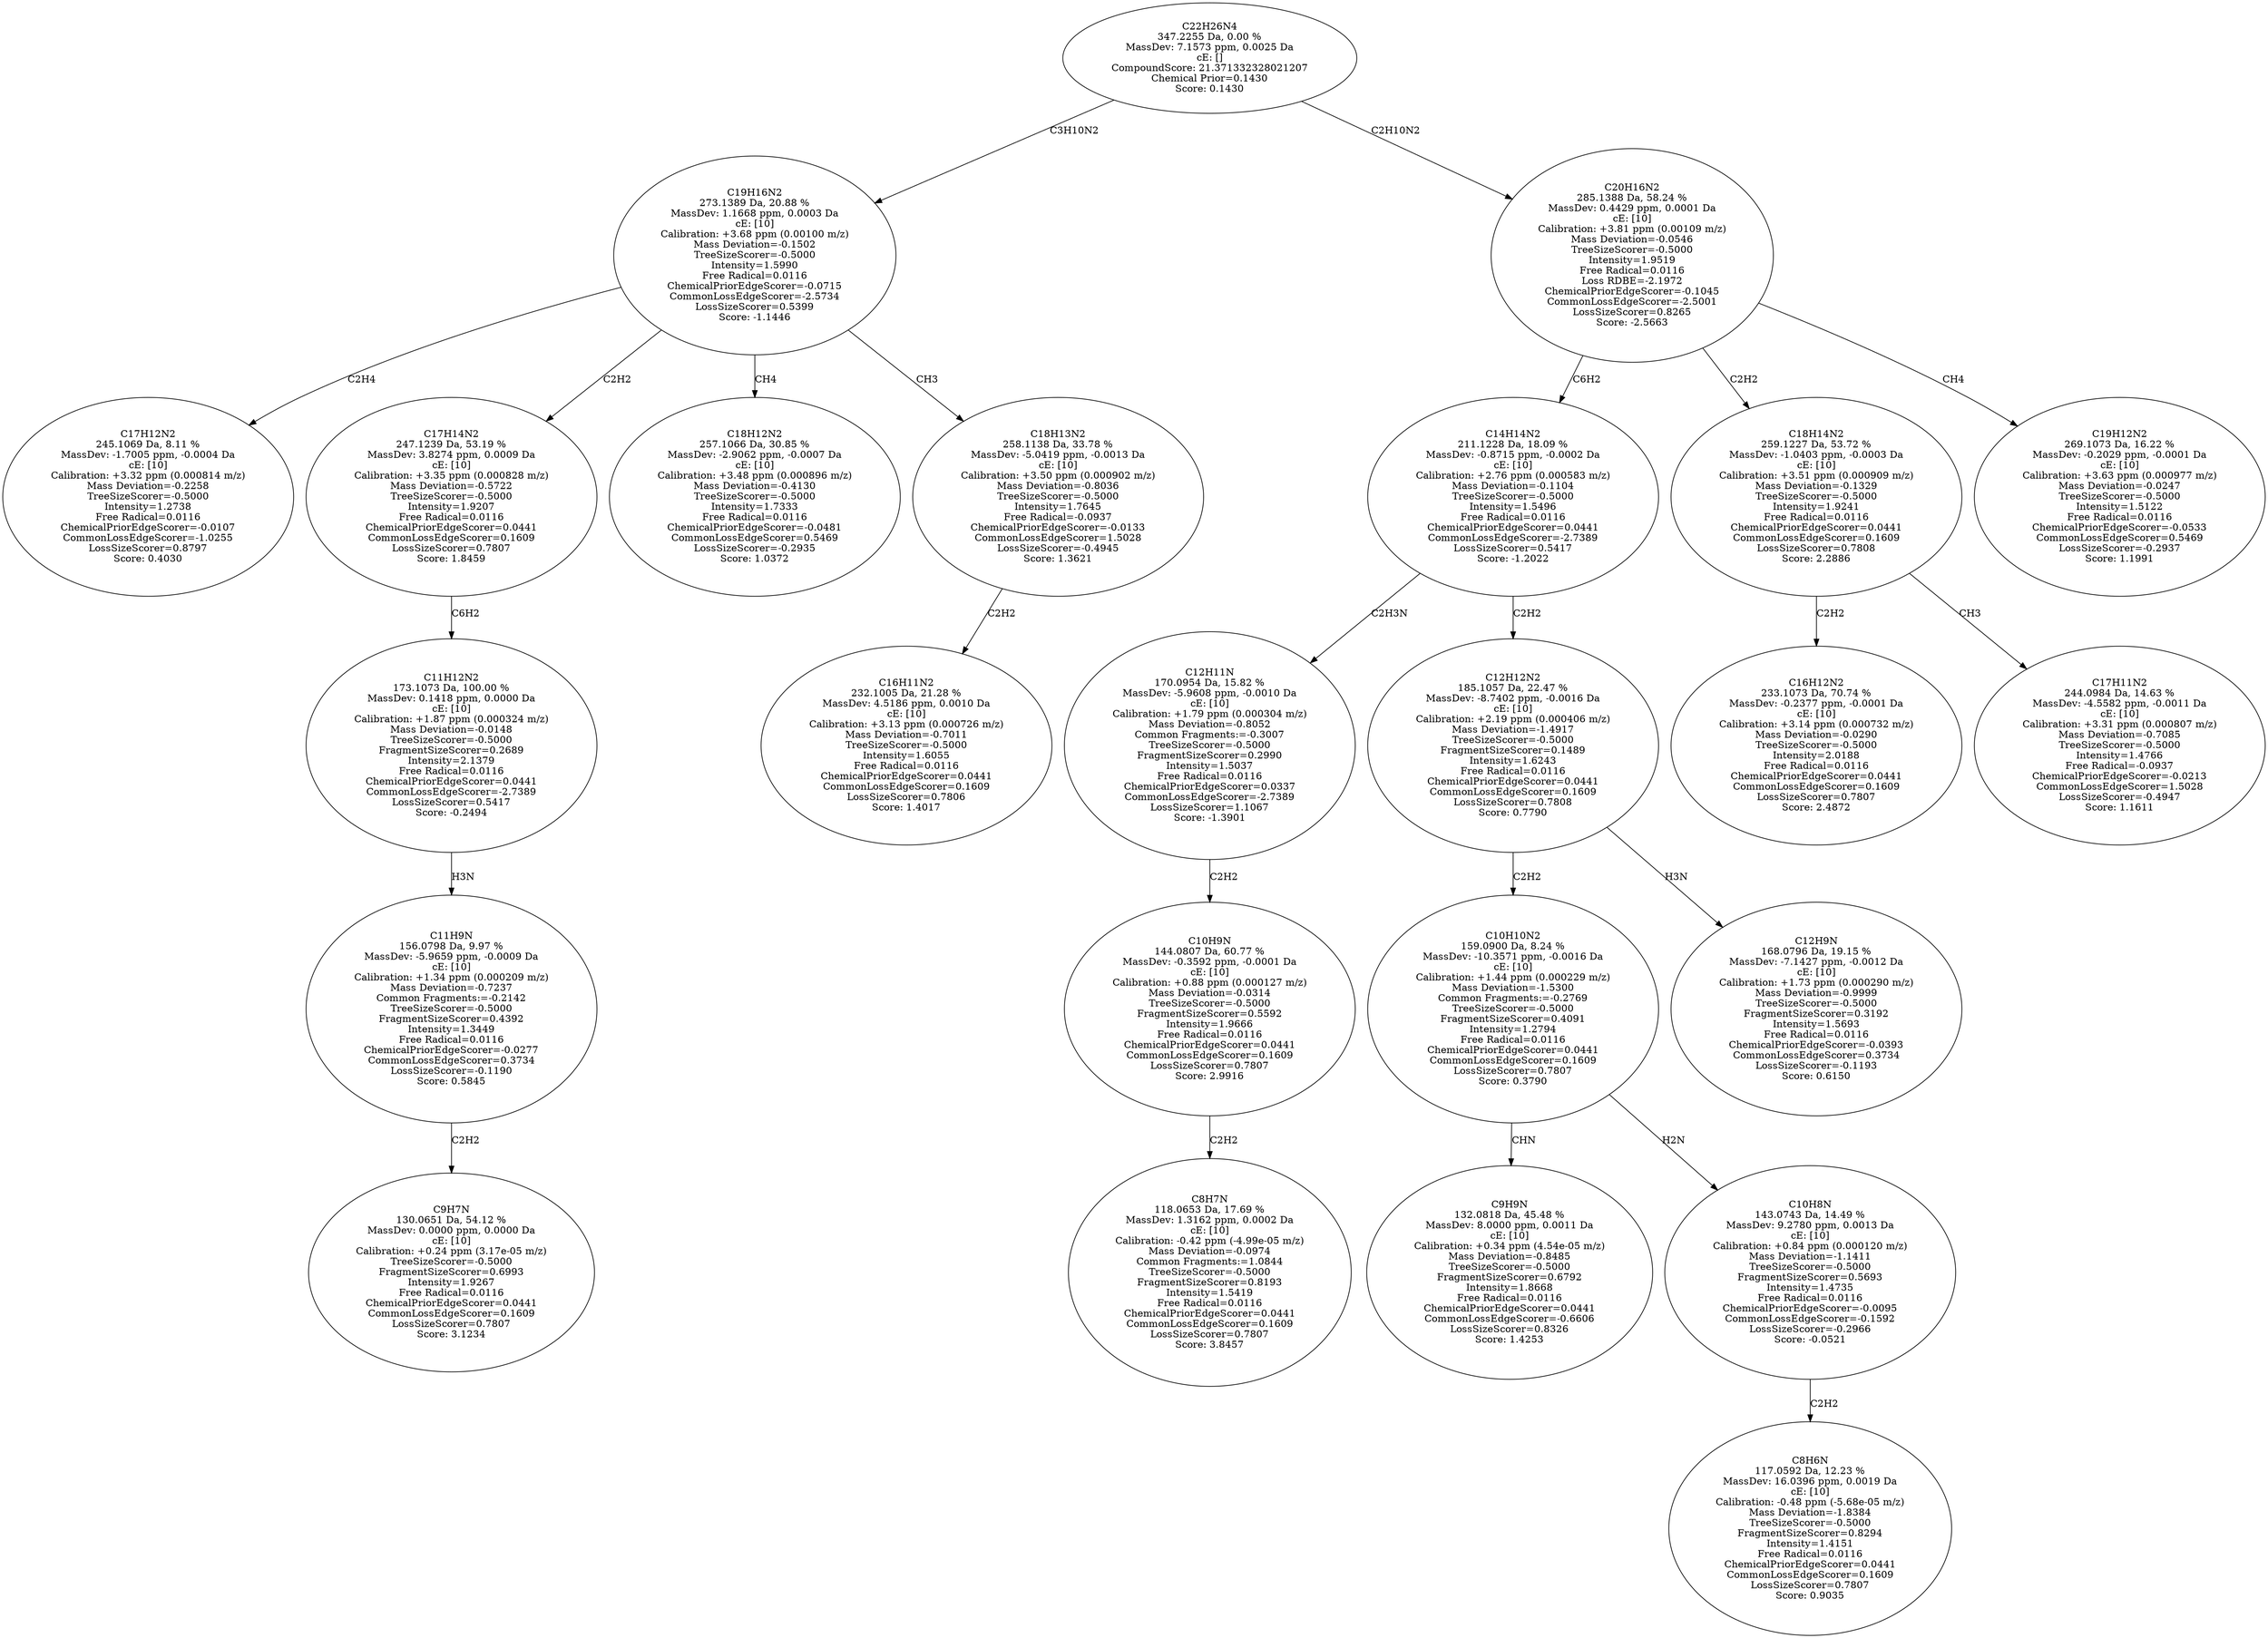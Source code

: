 strict digraph {
v1 [label="C17H12N2\n245.1069 Da, 8.11 %\nMassDev: -1.7005 ppm, -0.0004 Da\ncE: [10]\nCalibration: +3.32 ppm (0.000814 m/z)\nMass Deviation=-0.2258\nTreeSizeScorer=-0.5000\nIntensity=1.2738\nFree Radical=0.0116\nChemicalPriorEdgeScorer=-0.0107\nCommonLossEdgeScorer=-1.0255\nLossSizeScorer=0.8797\nScore: 0.4030"];
v2 [label="C9H7N\n130.0651 Da, 54.12 %\nMassDev: 0.0000 ppm, 0.0000 Da\ncE: [10]\nCalibration: +0.24 ppm (3.17e-05 m/z)\nTreeSizeScorer=-0.5000\nFragmentSizeScorer=0.6993\nIntensity=1.9267\nFree Radical=0.0116\nChemicalPriorEdgeScorer=0.0441\nCommonLossEdgeScorer=0.1609\nLossSizeScorer=0.7807\nScore: 3.1234"];
v3 [label="C11H9N\n156.0798 Da, 9.97 %\nMassDev: -5.9659 ppm, -0.0009 Da\ncE: [10]\nCalibration: +1.34 ppm (0.000209 m/z)\nMass Deviation=-0.7237\nCommon Fragments:=-0.2142\nTreeSizeScorer=-0.5000\nFragmentSizeScorer=0.4392\nIntensity=1.3449\nFree Radical=0.0116\nChemicalPriorEdgeScorer=-0.0277\nCommonLossEdgeScorer=0.3734\nLossSizeScorer=-0.1190\nScore: 0.5845"];
v4 [label="C11H12N2\n173.1073 Da, 100.00 %\nMassDev: 0.1418 ppm, 0.0000 Da\ncE: [10]\nCalibration: +1.87 ppm (0.000324 m/z)\nMass Deviation=-0.0148\nTreeSizeScorer=-0.5000\nFragmentSizeScorer=0.2689\nIntensity=2.1379\nFree Radical=0.0116\nChemicalPriorEdgeScorer=0.0441\nCommonLossEdgeScorer=-2.7389\nLossSizeScorer=0.5417\nScore: -0.2494"];
v5 [label="C17H14N2\n247.1239 Da, 53.19 %\nMassDev: 3.8274 ppm, 0.0009 Da\ncE: [10]\nCalibration: +3.35 ppm (0.000828 m/z)\nMass Deviation=-0.5722\nTreeSizeScorer=-0.5000\nIntensity=1.9207\nFree Radical=0.0116\nChemicalPriorEdgeScorer=0.0441\nCommonLossEdgeScorer=0.1609\nLossSizeScorer=0.7807\nScore: 1.8459"];
v6 [label="C18H12N2\n257.1066 Da, 30.85 %\nMassDev: -2.9062 ppm, -0.0007 Da\ncE: [10]\nCalibration: +3.48 ppm (0.000896 m/z)\nMass Deviation=-0.4130\nTreeSizeScorer=-0.5000\nIntensity=1.7333\nFree Radical=0.0116\nChemicalPriorEdgeScorer=-0.0481\nCommonLossEdgeScorer=0.5469\nLossSizeScorer=-0.2935\nScore: 1.0372"];
v7 [label="C16H11N2\n232.1005 Da, 21.28 %\nMassDev: 4.5186 ppm, 0.0010 Da\ncE: [10]\nCalibration: +3.13 ppm (0.000726 m/z)\nMass Deviation=-0.7011\nTreeSizeScorer=-0.5000\nIntensity=1.6055\nFree Radical=0.0116\nChemicalPriorEdgeScorer=0.0441\nCommonLossEdgeScorer=0.1609\nLossSizeScorer=0.7806\nScore: 1.4017"];
v8 [label="C18H13N2\n258.1138 Da, 33.78 %\nMassDev: -5.0419 ppm, -0.0013 Da\ncE: [10]\nCalibration: +3.50 ppm (0.000902 m/z)\nMass Deviation=-0.8036\nTreeSizeScorer=-0.5000\nIntensity=1.7645\nFree Radical=-0.0937\nChemicalPriorEdgeScorer=-0.0133\nCommonLossEdgeScorer=1.5028\nLossSizeScorer=-0.4945\nScore: 1.3621"];
v9 [label="C19H16N2\n273.1389 Da, 20.88 %\nMassDev: 1.1668 ppm, 0.0003 Da\ncE: [10]\nCalibration: +3.68 ppm (0.00100 m/z)\nMass Deviation=-0.1502\nTreeSizeScorer=-0.5000\nIntensity=1.5990\nFree Radical=0.0116\nChemicalPriorEdgeScorer=-0.0715\nCommonLossEdgeScorer=-2.5734\nLossSizeScorer=0.5399\nScore: -1.1446"];
v10 [label="C8H7N\n118.0653 Da, 17.69 %\nMassDev: 1.3162 ppm, 0.0002 Da\ncE: [10]\nCalibration: -0.42 ppm (-4.99e-05 m/z)\nMass Deviation=-0.0974\nCommon Fragments:=1.0844\nTreeSizeScorer=-0.5000\nFragmentSizeScorer=0.8193\nIntensity=1.5419\nFree Radical=0.0116\nChemicalPriorEdgeScorer=0.0441\nCommonLossEdgeScorer=0.1609\nLossSizeScorer=0.7807\nScore: 3.8457"];
v11 [label="C10H9N\n144.0807 Da, 60.77 %\nMassDev: -0.3592 ppm, -0.0001 Da\ncE: [10]\nCalibration: +0.88 ppm (0.000127 m/z)\nMass Deviation=-0.0314\nTreeSizeScorer=-0.5000\nFragmentSizeScorer=0.5592\nIntensity=1.9666\nFree Radical=0.0116\nChemicalPriorEdgeScorer=0.0441\nCommonLossEdgeScorer=0.1609\nLossSizeScorer=0.7807\nScore: 2.9916"];
v12 [label="C12H11N\n170.0954 Da, 15.82 %\nMassDev: -5.9608 ppm, -0.0010 Da\ncE: [10]\nCalibration: +1.79 ppm (0.000304 m/z)\nMass Deviation=-0.8052\nCommon Fragments:=-0.3007\nTreeSizeScorer=-0.5000\nFragmentSizeScorer=0.2990\nIntensity=1.5037\nFree Radical=0.0116\nChemicalPriorEdgeScorer=0.0337\nCommonLossEdgeScorer=-2.7389\nLossSizeScorer=1.1067\nScore: -1.3901"];
v13 [label="C9H9N\n132.0818 Da, 45.48 %\nMassDev: 8.0000 ppm, 0.0011 Da\ncE: [10]\nCalibration: +0.34 ppm (4.54e-05 m/z)\nMass Deviation=-0.8485\nTreeSizeScorer=-0.5000\nFragmentSizeScorer=0.6792\nIntensity=1.8668\nFree Radical=0.0116\nChemicalPriorEdgeScorer=0.0441\nCommonLossEdgeScorer=-0.6606\nLossSizeScorer=0.8326\nScore: 1.4253"];
v14 [label="C8H6N\n117.0592 Da, 12.23 %\nMassDev: 16.0396 ppm, 0.0019 Da\ncE: [10]\nCalibration: -0.48 ppm (-5.68e-05 m/z)\nMass Deviation=-1.8384\nTreeSizeScorer=-0.5000\nFragmentSizeScorer=0.8294\nIntensity=1.4151\nFree Radical=0.0116\nChemicalPriorEdgeScorer=0.0441\nCommonLossEdgeScorer=0.1609\nLossSizeScorer=0.7807\nScore: 0.9035"];
v15 [label="C10H8N\n143.0743 Da, 14.49 %\nMassDev: 9.2780 ppm, 0.0013 Da\ncE: [10]\nCalibration: +0.84 ppm (0.000120 m/z)\nMass Deviation=-1.1411\nTreeSizeScorer=-0.5000\nFragmentSizeScorer=0.5693\nIntensity=1.4735\nFree Radical=0.0116\nChemicalPriorEdgeScorer=-0.0095\nCommonLossEdgeScorer=-0.1592\nLossSizeScorer=-0.2966\nScore: -0.0521"];
v16 [label="C10H10N2\n159.0900 Da, 8.24 %\nMassDev: -10.3571 ppm, -0.0016 Da\ncE: [10]\nCalibration: +1.44 ppm (0.000229 m/z)\nMass Deviation=-1.5300\nCommon Fragments:=-0.2769\nTreeSizeScorer=-0.5000\nFragmentSizeScorer=0.4091\nIntensity=1.2794\nFree Radical=0.0116\nChemicalPriorEdgeScorer=0.0441\nCommonLossEdgeScorer=0.1609\nLossSizeScorer=0.7807\nScore: 0.3790"];
v17 [label="C12H9N\n168.0796 Da, 19.15 %\nMassDev: -7.1427 ppm, -0.0012 Da\ncE: [10]\nCalibration: +1.73 ppm (0.000290 m/z)\nMass Deviation=-0.9999\nTreeSizeScorer=-0.5000\nFragmentSizeScorer=0.3192\nIntensity=1.5693\nFree Radical=0.0116\nChemicalPriorEdgeScorer=-0.0393\nCommonLossEdgeScorer=0.3734\nLossSizeScorer=-0.1193\nScore: 0.6150"];
v18 [label="C12H12N2\n185.1057 Da, 22.47 %\nMassDev: -8.7402 ppm, -0.0016 Da\ncE: [10]\nCalibration: +2.19 ppm (0.000406 m/z)\nMass Deviation=-1.4917\nTreeSizeScorer=-0.5000\nFragmentSizeScorer=0.1489\nIntensity=1.6243\nFree Radical=0.0116\nChemicalPriorEdgeScorer=0.0441\nCommonLossEdgeScorer=0.1609\nLossSizeScorer=0.7808\nScore: 0.7790"];
v19 [label="C14H14N2\n211.1228 Da, 18.09 %\nMassDev: -0.8715 ppm, -0.0002 Da\ncE: [10]\nCalibration: +2.76 ppm (0.000583 m/z)\nMass Deviation=-0.1104\nTreeSizeScorer=-0.5000\nIntensity=1.5496\nFree Radical=0.0116\nChemicalPriorEdgeScorer=0.0441\nCommonLossEdgeScorer=-2.7389\nLossSizeScorer=0.5417\nScore: -1.2022"];
v20 [label="C16H12N2\n233.1073 Da, 70.74 %\nMassDev: -0.2377 ppm, -0.0001 Da\ncE: [10]\nCalibration: +3.14 ppm (0.000732 m/z)\nMass Deviation=-0.0290\nTreeSizeScorer=-0.5000\nIntensity=2.0188\nFree Radical=0.0116\nChemicalPriorEdgeScorer=0.0441\nCommonLossEdgeScorer=0.1609\nLossSizeScorer=0.7807\nScore: 2.4872"];
v21 [label="C17H11N2\n244.0984 Da, 14.63 %\nMassDev: -4.5582 ppm, -0.0011 Da\ncE: [10]\nCalibration: +3.31 ppm (0.000807 m/z)\nMass Deviation=-0.7085\nTreeSizeScorer=-0.5000\nIntensity=1.4766\nFree Radical=-0.0937\nChemicalPriorEdgeScorer=-0.0213\nCommonLossEdgeScorer=1.5028\nLossSizeScorer=-0.4947\nScore: 1.1611"];
v22 [label="C18H14N2\n259.1227 Da, 53.72 %\nMassDev: -1.0403 ppm, -0.0003 Da\ncE: [10]\nCalibration: +3.51 ppm (0.000909 m/z)\nMass Deviation=-0.1329\nTreeSizeScorer=-0.5000\nIntensity=1.9241\nFree Radical=0.0116\nChemicalPriorEdgeScorer=0.0441\nCommonLossEdgeScorer=0.1609\nLossSizeScorer=0.7808\nScore: 2.2886"];
v23 [label="C19H12N2\n269.1073 Da, 16.22 %\nMassDev: -0.2029 ppm, -0.0001 Da\ncE: [10]\nCalibration: +3.63 ppm (0.000977 m/z)\nMass Deviation=-0.0247\nTreeSizeScorer=-0.5000\nIntensity=1.5122\nFree Radical=0.0116\nChemicalPriorEdgeScorer=-0.0533\nCommonLossEdgeScorer=0.5469\nLossSizeScorer=-0.2937\nScore: 1.1991"];
v24 [label="C20H16N2\n285.1388 Da, 58.24 %\nMassDev: 0.4429 ppm, 0.0001 Da\ncE: [10]\nCalibration: +3.81 ppm (0.00109 m/z)\nMass Deviation=-0.0546\nTreeSizeScorer=-0.5000\nIntensity=1.9519\nFree Radical=0.0116\nLoss RDBE=-2.1972\nChemicalPriorEdgeScorer=-0.1045\nCommonLossEdgeScorer=-2.5001\nLossSizeScorer=0.8265\nScore: -2.5663"];
v25 [label="C22H26N4\n347.2255 Da, 0.00 %\nMassDev: 7.1573 ppm, 0.0025 Da\ncE: []\nCompoundScore: 21.371332328021207\nChemical Prior=0.1430\nScore: 0.1430"];
v9 -> v1 [label="C2H4"];
v3 -> v2 [label="C2H2"];
v4 -> v3 [label="H3N"];
v5 -> v4 [label="C6H2"];
v9 -> v5 [label="C2H2"];
v9 -> v6 [label="CH4"];
v8 -> v7 [label="C2H2"];
v9 -> v8 [label="CH3"];
v25 -> v9 [label="C3H10N2"];
v11 -> v10 [label="C2H2"];
v12 -> v11 [label="C2H2"];
v19 -> v12 [label="C2H3N"];
v16 -> v13 [label="CHN"];
v15 -> v14 [label="C2H2"];
v16 -> v15 [label="H2N"];
v18 -> v16 [label="C2H2"];
v18 -> v17 [label="H3N"];
v19 -> v18 [label="C2H2"];
v24 -> v19 [label="C6H2"];
v22 -> v20 [label="C2H2"];
v22 -> v21 [label="CH3"];
v24 -> v22 [label="C2H2"];
v24 -> v23 [label="CH4"];
v25 -> v24 [label="C2H10N2"];
}